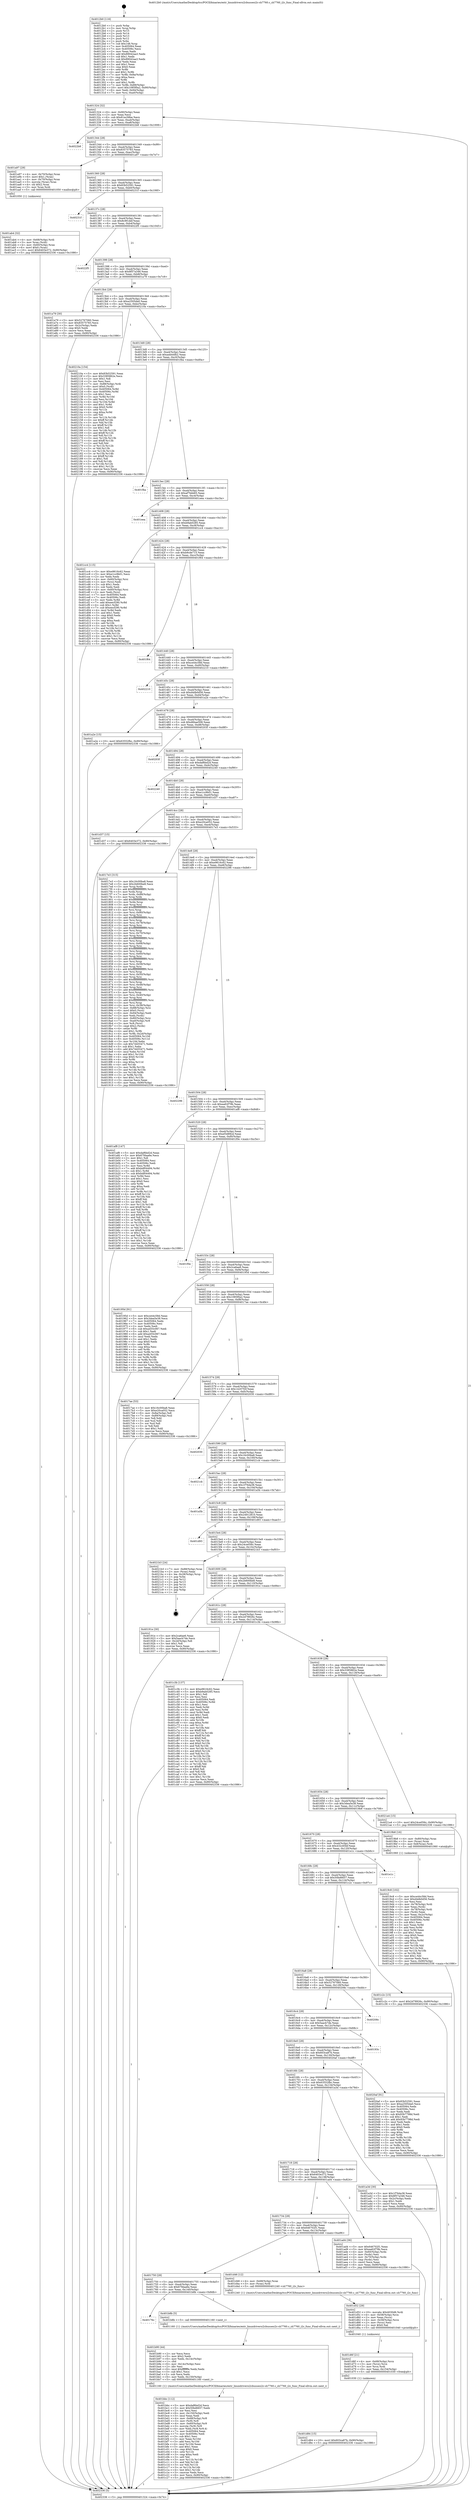 digraph "0x4012b0" {
  label = "0x4012b0 (/mnt/c/Users/mathe/Desktop/tcc/POCII/binaries/extr_linuxdriversi2cbussesi2c-sh7760.c_sh7760_i2c_func_Final-ollvm.out::main(0))"
  labelloc = "t"
  node[shape=record]

  Entry [label="",width=0.3,height=0.3,shape=circle,fillcolor=black,style=filled]
  "0x401324" [label="{
     0x401324 [32]\l
     | [instrs]\l
     &nbsp;&nbsp;0x401324 \<+6\>: mov -0x90(%rbp),%eax\l
     &nbsp;&nbsp;0x40132a \<+2\>: mov %eax,%ecx\l
     &nbsp;&nbsp;0x40132c \<+6\>: sub $0x81ec58be,%ecx\l
     &nbsp;&nbsp;0x401332 \<+6\>: mov %eax,-0xa4(%rbp)\l
     &nbsp;&nbsp;0x401338 \<+6\>: mov %ecx,-0xa8(%rbp)\l
     &nbsp;&nbsp;0x40133e \<+6\>: je 00000000004022b8 \<main+0x1008\>\l
  }"]
  "0x4022b8" [label="{
     0x4022b8\l
  }", style=dashed]
  "0x401344" [label="{
     0x401344 [28]\l
     | [instrs]\l
     &nbsp;&nbsp;0x401344 \<+5\>: jmp 0000000000401349 \<main+0x99\>\l
     &nbsp;&nbsp;0x401349 \<+6\>: mov -0xa4(%rbp),%eax\l
     &nbsp;&nbsp;0x40134f \<+5\>: sub $0x83575783,%eax\l
     &nbsp;&nbsp;0x401354 \<+6\>: mov %eax,-0xac(%rbp)\l
     &nbsp;&nbsp;0x40135a \<+6\>: je 0000000000401a97 \<main+0x7e7\>\l
  }"]
  Exit [label="",width=0.3,height=0.3,shape=circle,fillcolor=black,style=filled,peripheries=2]
  "0x401a97" [label="{
     0x401a97 [29]\l
     | [instrs]\l
     &nbsp;&nbsp;0x401a97 \<+4\>: mov -0x70(%rbp),%rax\l
     &nbsp;&nbsp;0x401a9b \<+6\>: movl $0x1,(%rax)\l
     &nbsp;&nbsp;0x401aa1 \<+4\>: mov -0x70(%rbp),%rax\l
     &nbsp;&nbsp;0x401aa5 \<+3\>: movslq (%rax),%rax\l
     &nbsp;&nbsp;0x401aa8 \<+4\>: shl $0x2,%rax\l
     &nbsp;&nbsp;0x401aac \<+3\>: mov %rax,%rdi\l
     &nbsp;&nbsp;0x401aaf \<+5\>: call 0000000000401050 \<malloc@plt\>\l
     | [calls]\l
     &nbsp;&nbsp;0x401050 \{1\} (unknown)\l
  }"]
  "0x401360" [label="{
     0x401360 [28]\l
     | [instrs]\l
     &nbsp;&nbsp;0x401360 \<+5\>: jmp 0000000000401365 \<main+0xb5\>\l
     &nbsp;&nbsp;0x401365 \<+6\>: mov -0xa4(%rbp),%eax\l
     &nbsp;&nbsp;0x40136b \<+5\>: sub $0x83b52591,%eax\l
     &nbsp;&nbsp;0x401370 \<+6\>: mov %eax,-0xb0(%rbp)\l
     &nbsp;&nbsp;0x401376 \<+6\>: je 000000000040231f \<main+0x106f\>\l
  }"]
  "0x401d84" [label="{
     0x401d84 [15]\l
     | [instrs]\l
     &nbsp;&nbsp;0x401d84 \<+10\>: movl $0x603ca87b,-0x90(%rbp)\l
     &nbsp;&nbsp;0x401d8e \<+5\>: jmp 0000000000402336 \<main+0x1086\>\l
  }"]
  "0x40231f" [label="{
     0x40231f\l
  }", style=dashed]
  "0x40137c" [label="{
     0x40137c [28]\l
     | [instrs]\l
     &nbsp;&nbsp;0x40137c \<+5\>: jmp 0000000000401381 \<main+0xd1\>\l
     &nbsp;&nbsp;0x401381 \<+6\>: mov -0xa4(%rbp),%eax\l
     &nbsp;&nbsp;0x401387 \<+5\>: sub $0x8c9f1def,%eax\l
     &nbsp;&nbsp;0x40138c \<+6\>: mov %eax,-0xb4(%rbp)\l
     &nbsp;&nbsp;0x401392 \<+6\>: je 00000000004022f5 \<main+0x1045\>\l
  }"]
  "0x401d6f" [label="{
     0x401d6f [21]\l
     | [instrs]\l
     &nbsp;&nbsp;0x401d6f \<+4\>: mov -0x68(%rbp),%rcx\l
     &nbsp;&nbsp;0x401d73 \<+3\>: mov (%rcx),%rcx\l
     &nbsp;&nbsp;0x401d76 \<+3\>: mov %rcx,%rdi\l
     &nbsp;&nbsp;0x401d79 \<+6\>: mov %eax,-0x154(%rbp)\l
     &nbsp;&nbsp;0x401d7f \<+5\>: call 0000000000401030 \<free@plt\>\l
     | [calls]\l
     &nbsp;&nbsp;0x401030 \{1\} (unknown)\l
  }"]
  "0x4022f5" [label="{
     0x4022f5\l
  }", style=dashed]
  "0x401398" [label="{
     0x401398 [28]\l
     | [instrs]\l
     &nbsp;&nbsp;0x401398 \<+5\>: jmp 000000000040139d \<main+0xed\>\l
     &nbsp;&nbsp;0x40139d \<+6\>: mov -0xa4(%rbp),%eax\l
     &nbsp;&nbsp;0x4013a3 \<+5\>: sub $0x8f57a346,%eax\l
     &nbsp;&nbsp;0x4013a8 \<+6\>: mov %eax,-0xb8(%rbp)\l
     &nbsp;&nbsp;0x4013ae \<+6\>: je 0000000000401a79 \<main+0x7c9\>\l
  }"]
  "0x401d52" [label="{
     0x401d52 [29]\l
     | [instrs]\l
     &nbsp;&nbsp;0x401d52 \<+10\>: movabs $0x4030d6,%rdi\l
     &nbsp;&nbsp;0x401d5c \<+4\>: mov -0x58(%rbp),%rcx\l
     &nbsp;&nbsp;0x401d60 \<+2\>: mov %eax,(%rcx)\l
     &nbsp;&nbsp;0x401d62 \<+4\>: mov -0x58(%rbp),%rcx\l
     &nbsp;&nbsp;0x401d66 \<+2\>: mov (%rcx),%esi\l
     &nbsp;&nbsp;0x401d68 \<+2\>: mov $0x0,%al\l
     &nbsp;&nbsp;0x401d6a \<+5\>: call 0000000000401040 \<printf@plt\>\l
     | [calls]\l
     &nbsp;&nbsp;0x401040 \{1\} (unknown)\l
  }"]
  "0x401a79" [label="{
     0x401a79 [30]\l
     | [instrs]\l
     &nbsp;&nbsp;0x401a79 \<+5\>: mov $0x52767060,%eax\l
     &nbsp;&nbsp;0x401a7e \<+5\>: mov $0x83575783,%ecx\l
     &nbsp;&nbsp;0x401a83 \<+3\>: mov -0x2c(%rbp),%edx\l
     &nbsp;&nbsp;0x401a86 \<+3\>: cmp $0x0,%edx\l
     &nbsp;&nbsp;0x401a89 \<+3\>: cmove %ecx,%eax\l
     &nbsp;&nbsp;0x401a8c \<+6\>: mov %eax,-0x90(%rbp)\l
     &nbsp;&nbsp;0x401a92 \<+5\>: jmp 0000000000402336 \<main+0x1086\>\l
  }"]
  "0x4013b4" [label="{
     0x4013b4 [28]\l
     | [instrs]\l
     &nbsp;&nbsp;0x4013b4 \<+5\>: jmp 00000000004013b9 \<main+0x109\>\l
     &nbsp;&nbsp;0x4013b9 \<+6\>: mov -0xa4(%rbp),%eax\l
     &nbsp;&nbsp;0x4013bf \<+5\>: sub $0xa2505da0,%eax\l
     &nbsp;&nbsp;0x4013c4 \<+6\>: mov %eax,-0xbc(%rbp)\l
     &nbsp;&nbsp;0x4013ca \<+6\>: je 000000000040210a \<main+0xe5a\>\l
  }"]
  "0x401bbc" [label="{
     0x401bbc [112]\l
     | [instrs]\l
     &nbsp;&nbsp;0x401bbc \<+5\>: mov $0xdaf6bd2d,%ecx\l
     &nbsp;&nbsp;0x401bc1 \<+5\>: mov $0x50bd6657,%edx\l
     &nbsp;&nbsp;0x401bc6 \<+2\>: xor %esi,%esi\l
     &nbsp;&nbsp;0x401bc8 \<+6\>: mov -0x150(%rbp),%edi\l
     &nbsp;&nbsp;0x401bce \<+3\>: imul %eax,%edi\l
     &nbsp;&nbsp;0x401bd1 \<+4\>: mov -0x68(%rbp),%r8\l
     &nbsp;&nbsp;0x401bd5 \<+3\>: mov (%r8),%r8\l
     &nbsp;&nbsp;0x401bd8 \<+4\>: mov -0x60(%rbp),%r9\l
     &nbsp;&nbsp;0x401bdc \<+3\>: movslq (%r9),%r9\l
     &nbsp;&nbsp;0x401bdf \<+4\>: mov %edi,(%r8,%r9,4)\l
     &nbsp;&nbsp;0x401be3 \<+7\>: mov 0x405064,%eax\l
     &nbsp;&nbsp;0x401bea \<+7\>: mov 0x40506c,%edi\l
     &nbsp;&nbsp;0x401bf1 \<+3\>: sub $0x1,%esi\l
     &nbsp;&nbsp;0x401bf4 \<+3\>: mov %eax,%r10d\l
     &nbsp;&nbsp;0x401bf7 \<+3\>: add %esi,%r10d\l
     &nbsp;&nbsp;0x401bfa \<+4\>: imul %r10d,%eax\l
     &nbsp;&nbsp;0x401bfe \<+3\>: and $0x1,%eax\l
     &nbsp;&nbsp;0x401c01 \<+3\>: cmp $0x0,%eax\l
     &nbsp;&nbsp;0x401c04 \<+4\>: sete %r11b\l
     &nbsp;&nbsp;0x401c08 \<+3\>: cmp $0xa,%edi\l
     &nbsp;&nbsp;0x401c0b \<+3\>: setl %bl\l
     &nbsp;&nbsp;0x401c0e \<+3\>: mov %r11b,%r14b\l
     &nbsp;&nbsp;0x401c11 \<+3\>: and %bl,%r14b\l
     &nbsp;&nbsp;0x401c14 \<+3\>: xor %bl,%r11b\l
     &nbsp;&nbsp;0x401c17 \<+3\>: or %r11b,%r14b\l
     &nbsp;&nbsp;0x401c1a \<+4\>: test $0x1,%r14b\l
     &nbsp;&nbsp;0x401c1e \<+3\>: cmovne %edx,%ecx\l
     &nbsp;&nbsp;0x401c21 \<+6\>: mov %ecx,-0x90(%rbp)\l
     &nbsp;&nbsp;0x401c27 \<+5\>: jmp 0000000000402336 \<main+0x1086\>\l
  }"]
  "0x40210a" [label="{
     0x40210a [154]\l
     | [instrs]\l
     &nbsp;&nbsp;0x40210a \<+5\>: mov $0x83b52591,%eax\l
     &nbsp;&nbsp;0x40210f \<+5\>: mov $0x3385862e,%ecx\l
     &nbsp;&nbsp;0x402114 \<+2\>: mov $0x1,%dl\l
     &nbsp;&nbsp;0x402116 \<+2\>: xor %esi,%esi\l
     &nbsp;&nbsp;0x402118 \<+7\>: mov -0x88(%rbp),%rdi\l
     &nbsp;&nbsp;0x40211f \<+6\>: movl $0x0,(%rdi)\l
     &nbsp;&nbsp;0x402125 \<+8\>: mov 0x405064,%r8d\l
     &nbsp;&nbsp;0x40212d \<+8\>: mov 0x40506c,%r9d\l
     &nbsp;&nbsp;0x402135 \<+3\>: sub $0x1,%esi\l
     &nbsp;&nbsp;0x402138 \<+3\>: mov %r8d,%r10d\l
     &nbsp;&nbsp;0x40213b \<+3\>: add %esi,%r10d\l
     &nbsp;&nbsp;0x40213e \<+4\>: imul %r10d,%r8d\l
     &nbsp;&nbsp;0x402142 \<+4\>: and $0x1,%r8d\l
     &nbsp;&nbsp;0x402146 \<+4\>: cmp $0x0,%r8d\l
     &nbsp;&nbsp;0x40214a \<+4\>: sete %r11b\l
     &nbsp;&nbsp;0x40214e \<+4\>: cmp $0xa,%r9d\l
     &nbsp;&nbsp;0x402152 \<+3\>: setl %bl\l
     &nbsp;&nbsp;0x402155 \<+3\>: mov %r11b,%r14b\l
     &nbsp;&nbsp;0x402158 \<+4\>: xor $0xff,%r14b\l
     &nbsp;&nbsp;0x40215c \<+3\>: mov %bl,%r15b\l
     &nbsp;&nbsp;0x40215f \<+4\>: xor $0xff,%r15b\l
     &nbsp;&nbsp;0x402163 \<+3\>: xor $0x1,%dl\l
     &nbsp;&nbsp;0x402166 \<+3\>: mov %r14b,%r12b\l
     &nbsp;&nbsp;0x402169 \<+4\>: and $0xff,%r12b\l
     &nbsp;&nbsp;0x40216d \<+3\>: and %dl,%r11b\l
     &nbsp;&nbsp;0x402170 \<+3\>: mov %r15b,%r13b\l
     &nbsp;&nbsp;0x402173 \<+4\>: and $0xff,%r13b\l
     &nbsp;&nbsp;0x402177 \<+2\>: and %dl,%bl\l
     &nbsp;&nbsp;0x402179 \<+3\>: or %r11b,%r12b\l
     &nbsp;&nbsp;0x40217c \<+3\>: or %bl,%r13b\l
     &nbsp;&nbsp;0x40217f \<+3\>: xor %r13b,%r12b\l
     &nbsp;&nbsp;0x402182 \<+3\>: or %r15b,%r14b\l
     &nbsp;&nbsp;0x402185 \<+4\>: xor $0xff,%r14b\l
     &nbsp;&nbsp;0x402189 \<+3\>: or $0x1,%dl\l
     &nbsp;&nbsp;0x40218c \<+3\>: and %dl,%r14b\l
     &nbsp;&nbsp;0x40218f \<+3\>: or %r14b,%r12b\l
     &nbsp;&nbsp;0x402192 \<+4\>: test $0x1,%r12b\l
     &nbsp;&nbsp;0x402196 \<+3\>: cmovne %ecx,%eax\l
     &nbsp;&nbsp;0x402199 \<+6\>: mov %eax,-0x90(%rbp)\l
     &nbsp;&nbsp;0x40219f \<+5\>: jmp 0000000000402336 \<main+0x1086\>\l
  }"]
  "0x4013d0" [label="{
     0x4013d0 [28]\l
     | [instrs]\l
     &nbsp;&nbsp;0x4013d0 \<+5\>: jmp 00000000004013d5 \<main+0x125\>\l
     &nbsp;&nbsp;0x4013d5 \<+6\>: mov -0xa4(%rbp),%eax\l
     &nbsp;&nbsp;0x4013db \<+5\>: sub $0xadd44fb2,%eax\l
     &nbsp;&nbsp;0x4013e0 \<+6\>: mov %eax,-0xc0(%rbp)\l
     &nbsp;&nbsp;0x4013e6 \<+6\>: je 0000000000401fba \<main+0xd0a\>\l
  }"]
  "0x401b90" [label="{
     0x401b90 [44]\l
     | [instrs]\l
     &nbsp;&nbsp;0x401b90 \<+2\>: xor %ecx,%ecx\l
     &nbsp;&nbsp;0x401b92 \<+5\>: mov $0x2,%edx\l
     &nbsp;&nbsp;0x401b97 \<+6\>: mov %edx,-0x14c(%rbp)\l
     &nbsp;&nbsp;0x401b9d \<+1\>: cltd\l
     &nbsp;&nbsp;0x401b9e \<+6\>: mov -0x14c(%rbp),%esi\l
     &nbsp;&nbsp;0x401ba4 \<+2\>: idiv %esi\l
     &nbsp;&nbsp;0x401ba6 \<+6\>: imul $0xfffffffe,%edx,%edx\l
     &nbsp;&nbsp;0x401bac \<+3\>: sub $0x1,%ecx\l
     &nbsp;&nbsp;0x401baf \<+2\>: sub %ecx,%edx\l
     &nbsp;&nbsp;0x401bb1 \<+6\>: mov %edx,-0x150(%rbp)\l
     &nbsp;&nbsp;0x401bb7 \<+5\>: call 0000000000401160 \<next_i\>\l
     | [calls]\l
     &nbsp;&nbsp;0x401160 \{1\} (/mnt/c/Users/mathe/Desktop/tcc/POCII/binaries/extr_linuxdriversi2cbussesi2c-sh7760.c_sh7760_i2c_func_Final-ollvm.out::next_i)\l
  }"]
  "0x401fba" [label="{
     0x401fba\l
  }", style=dashed]
  "0x4013ec" [label="{
     0x4013ec [28]\l
     | [instrs]\l
     &nbsp;&nbsp;0x4013ec \<+5\>: jmp 00000000004013f1 \<main+0x141\>\l
     &nbsp;&nbsp;0x4013f1 \<+6\>: mov -0xa4(%rbp),%eax\l
     &nbsp;&nbsp;0x4013f7 \<+5\>: sub $0xaf7bbb65,%eax\l
     &nbsp;&nbsp;0x4013fc \<+6\>: mov %eax,-0xc4(%rbp)\l
     &nbsp;&nbsp;0x401402 \<+6\>: je 0000000000401eea \<main+0xc3a\>\l
  }"]
  "0x40176c" [label="{
     0x40176c\l
  }", style=dashed]
  "0x401eea" [label="{
     0x401eea\l
  }", style=dashed]
  "0x401408" [label="{
     0x401408 [28]\l
     | [instrs]\l
     &nbsp;&nbsp;0x401408 \<+5\>: jmp 000000000040140d \<main+0x15d\>\l
     &nbsp;&nbsp;0x40140d \<+6\>: mov -0xa4(%rbp),%eax\l
     &nbsp;&nbsp;0x401413 \<+5\>: sub $0xb9ab0285,%eax\l
     &nbsp;&nbsp;0x401418 \<+6\>: mov %eax,-0xc8(%rbp)\l
     &nbsp;&nbsp;0x40141e \<+6\>: je 0000000000401cc4 \<main+0xa14\>\l
  }"]
  "0x401b8b" [label="{
     0x401b8b [5]\l
     | [instrs]\l
     &nbsp;&nbsp;0x401b8b \<+5\>: call 0000000000401160 \<next_i\>\l
     | [calls]\l
     &nbsp;&nbsp;0x401160 \{1\} (/mnt/c/Users/mathe/Desktop/tcc/POCII/binaries/extr_linuxdriversi2cbussesi2c-sh7760.c_sh7760_i2c_func_Final-ollvm.out::next_i)\l
  }"]
  "0x401cc4" [label="{
     0x401cc4 [115]\l
     | [instrs]\l
     &nbsp;&nbsp;0x401cc4 \<+5\>: mov $0xe9616c62,%eax\l
     &nbsp;&nbsp;0x401cc9 \<+5\>: mov $0xe1cc9b01,%ecx\l
     &nbsp;&nbsp;0x401cce \<+2\>: xor %edx,%edx\l
     &nbsp;&nbsp;0x401cd0 \<+4\>: mov -0x60(%rbp),%rsi\l
     &nbsp;&nbsp;0x401cd4 \<+2\>: mov (%rsi),%edi\l
     &nbsp;&nbsp;0x401cd6 \<+3\>: sub $0x1,%edx\l
     &nbsp;&nbsp;0x401cd9 \<+2\>: sub %edx,%edi\l
     &nbsp;&nbsp;0x401cdb \<+4\>: mov -0x60(%rbp),%rsi\l
     &nbsp;&nbsp;0x401cdf \<+2\>: mov %edi,(%rsi)\l
     &nbsp;&nbsp;0x401ce1 \<+7\>: mov 0x405064,%edx\l
     &nbsp;&nbsp;0x401ce8 \<+7\>: mov 0x40506c,%edi\l
     &nbsp;&nbsp;0x401cef \<+3\>: mov %edx,%r8d\l
     &nbsp;&nbsp;0x401cf2 \<+7\>: add $0xeecf290,%r8d\l
     &nbsp;&nbsp;0x401cf9 \<+4\>: sub $0x1,%r8d\l
     &nbsp;&nbsp;0x401cfd \<+7\>: sub $0xeecf290,%r8d\l
     &nbsp;&nbsp;0x401d04 \<+4\>: imul %r8d,%edx\l
     &nbsp;&nbsp;0x401d08 \<+3\>: and $0x1,%edx\l
     &nbsp;&nbsp;0x401d0b \<+3\>: cmp $0x0,%edx\l
     &nbsp;&nbsp;0x401d0e \<+4\>: sete %r9b\l
     &nbsp;&nbsp;0x401d12 \<+3\>: cmp $0xa,%edi\l
     &nbsp;&nbsp;0x401d15 \<+4\>: setl %r10b\l
     &nbsp;&nbsp;0x401d19 \<+3\>: mov %r9b,%r11b\l
     &nbsp;&nbsp;0x401d1c \<+3\>: and %r10b,%r11b\l
     &nbsp;&nbsp;0x401d1f \<+3\>: xor %r10b,%r9b\l
     &nbsp;&nbsp;0x401d22 \<+3\>: or %r9b,%r11b\l
     &nbsp;&nbsp;0x401d25 \<+4\>: test $0x1,%r11b\l
     &nbsp;&nbsp;0x401d29 \<+3\>: cmovne %ecx,%eax\l
     &nbsp;&nbsp;0x401d2c \<+6\>: mov %eax,-0x90(%rbp)\l
     &nbsp;&nbsp;0x401d32 \<+5\>: jmp 0000000000402336 \<main+0x1086\>\l
  }"]
  "0x401424" [label="{
     0x401424 [28]\l
     | [instrs]\l
     &nbsp;&nbsp;0x401424 \<+5\>: jmp 0000000000401429 \<main+0x179\>\l
     &nbsp;&nbsp;0x401429 \<+6\>: mov -0xa4(%rbp),%eax\l
     &nbsp;&nbsp;0x40142f \<+5\>: sub $0xb9cde715,%eax\l
     &nbsp;&nbsp;0x401434 \<+6\>: mov %eax,-0xcc(%rbp)\l
     &nbsp;&nbsp;0x40143a \<+6\>: je 0000000000401f64 \<main+0xcb4\>\l
  }"]
  "0x401750" [label="{
     0x401750 [28]\l
     | [instrs]\l
     &nbsp;&nbsp;0x401750 \<+5\>: jmp 0000000000401755 \<main+0x4a5\>\l
     &nbsp;&nbsp;0x401755 \<+6\>: mov -0xa4(%rbp),%eax\l
     &nbsp;&nbsp;0x40175b \<+5\>: sub $0x67fdaa6e,%eax\l
     &nbsp;&nbsp;0x401760 \<+6\>: mov %eax,-0x140(%rbp)\l
     &nbsp;&nbsp;0x401766 \<+6\>: je 0000000000401b8b \<main+0x8db\>\l
  }"]
  "0x401f64" [label="{
     0x401f64\l
  }", style=dashed]
  "0x401440" [label="{
     0x401440 [28]\l
     | [instrs]\l
     &nbsp;&nbsp;0x401440 \<+5\>: jmp 0000000000401445 \<main+0x195\>\l
     &nbsp;&nbsp;0x401445 \<+6\>: mov -0xa4(%rbp),%eax\l
     &nbsp;&nbsp;0x40144b \<+5\>: sub $0xce44c58d,%eax\l
     &nbsp;&nbsp;0x401450 \<+6\>: mov %eax,-0xd0(%rbp)\l
     &nbsp;&nbsp;0x401456 \<+6\>: je 0000000000402210 \<main+0xf60\>\l
  }"]
  "0x401d46" [label="{
     0x401d46 [12]\l
     | [instrs]\l
     &nbsp;&nbsp;0x401d46 \<+4\>: mov -0x68(%rbp),%rax\l
     &nbsp;&nbsp;0x401d4a \<+3\>: mov (%rax),%rdi\l
     &nbsp;&nbsp;0x401d4d \<+5\>: call 0000000000401240 \<sh7760_i2c_func\>\l
     | [calls]\l
     &nbsp;&nbsp;0x401240 \{1\} (/mnt/c/Users/mathe/Desktop/tcc/POCII/binaries/extr_linuxdriversi2cbussesi2c-sh7760.c_sh7760_i2c_func_Final-ollvm.out::sh7760_i2c_func)\l
  }"]
  "0x402210" [label="{
     0x402210\l
  }", style=dashed]
  "0x40145c" [label="{
     0x40145c [28]\l
     | [instrs]\l
     &nbsp;&nbsp;0x40145c \<+5\>: jmp 0000000000401461 \<main+0x1b1\>\l
     &nbsp;&nbsp;0x401461 \<+6\>: mov -0xa4(%rbp),%eax\l
     &nbsp;&nbsp;0x401467 \<+5\>: sub $0xd4db0d56,%eax\l
     &nbsp;&nbsp;0x40146c \<+6\>: mov %eax,-0xd4(%rbp)\l
     &nbsp;&nbsp;0x401472 \<+6\>: je 0000000000401a2e \<main+0x77e\>\l
  }"]
  "0x401734" [label="{
     0x401734 [28]\l
     | [instrs]\l
     &nbsp;&nbsp;0x401734 \<+5\>: jmp 0000000000401739 \<main+0x489\>\l
     &nbsp;&nbsp;0x401739 \<+6\>: mov -0xa4(%rbp),%eax\l
     &nbsp;&nbsp;0x40173f \<+5\>: sub $0x646702f1,%eax\l
     &nbsp;&nbsp;0x401744 \<+6\>: mov %eax,-0x13c(%rbp)\l
     &nbsp;&nbsp;0x40174a \<+6\>: je 0000000000401d46 \<main+0xa96\>\l
  }"]
  "0x401a2e" [label="{
     0x401a2e [15]\l
     | [instrs]\l
     &nbsp;&nbsp;0x401a2e \<+10\>: movl $0x63552fbc,-0x90(%rbp)\l
     &nbsp;&nbsp;0x401a38 \<+5\>: jmp 0000000000402336 \<main+0x1086\>\l
  }"]
  "0x401478" [label="{
     0x401478 [28]\l
     | [instrs]\l
     &nbsp;&nbsp;0x401478 \<+5\>: jmp 000000000040147d \<main+0x1cd\>\l
     &nbsp;&nbsp;0x40147d \<+6\>: mov -0xa4(%rbp),%eax\l
     &nbsp;&nbsp;0x401483 \<+5\>: sub $0xd6bae508,%eax\l
     &nbsp;&nbsp;0x401488 \<+6\>: mov %eax,-0xd8(%rbp)\l
     &nbsp;&nbsp;0x40148e \<+6\>: je 000000000040203f \<main+0xd8f\>\l
  }"]
  "0x401ad4" [label="{
     0x401ad4 [36]\l
     | [instrs]\l
     &nbsp;&nbsp;0x401ad4 \<+5\>: mov $0x646702f1,%eax\l
     &nbsp;&nbsp;0x401ad9 \<+5\>: mov $0xea62f79b,%ecx\l
     &nbsp;&nbsp;0x401ade \<+4\>: mov -0x60(%rbp),%rdx\l
     &nbsp;&nbsp;0x401ae2 \<+2\>: mov (%rdx),%esi\l
     &nbsp;&nbsp;0x401ae4 \<+4\>: mov -0x70(%rbp),%rdx\l
     &nbsp;&nbsp;0x401ae8 \<+2\>: cmp (%rdx),%esi\l
     &nbsp;&nbsp;0x401aea \<+3\>: cmovl %ecx,%eax\l
     &nbsp;&nbsp;0x401aed \<+6\>: mov %eax,-0x90(%rbp)\l
     &nbsp;&nbsp;0x401af3 \<+5\>: jmp 0000000000402336 \<main+0x1086\>\l
  }"]
  "0x40203f" [label="{
     0x40203f\l
  }", style=dashed]
  "0x401494" [label="{
     0x401494 [28]\l
     | [instrs]\l
     &nbsp;&nbsp;0x401494 \<+5\>: jmp 0000000000401499 \<main+0x1e9\>\l
     &nbsp;&nbsp;0x401499 \<+6\>: mov -0xa4(%rbp),%eax\l
     &nbsp;&nbsp;0x40149f \<+5\>: sub $0xdaf6bd2d,%eax\l
     &nbsp;&nbsp;0x4014a4 \<+6\>: mov %eax,-0xdc(%rbp)\l
     &nbsp;&nbsp;0x4014aa \<+6\>: je 0000000000402240 \<main+0xf90\>\l
  }"]
  "0x401ab4" [label="{
     0x401ab4 [32]\l
     | [instrs]\l
     &nbsp;&nbsp;0x401ab4 \<+4\>: mov -0x68(%rbp),%rdi\l
     &nbsp;&nbsp;0x401ab8 \<+3\>: mov %rax,(%rdi)\l
     &nbsp;&nbsp;0x401abb \<+4\>: mov -0x60(%rbp),%rax\l
     &nbsp;&nbsp;0x401abf \<+6\>: movl $0x0,(%rax)\l
     &nbsp;&nbsp;0x401ac5 \<+10\>: movl $0x6403e372,-0x90(%rbp)\l
     &nbsp;&nbsp;0x401acf \<+5\>: jmp 0000000000402336 \<main+0x1086\>\l
  }"]
  "0x402240" [label="{
     0x402240\l
  }", style=dashed]
  "0x4014b0" [label="{
     0x4014b0 [28]\l
     | [instrs]\l
     &nbsp;&nbsp;0x4014b0 \<+5\>: jmp 00000000004014b5 \<main+0x205\>\l
     &nbsp;&nbsp;0x4014b5 \<+6\>: mov -0xa4(%rbp),%eax\l
     &nbsp;&nbsp;0x4014bb \<+5\>: sub $0xe1cc9b01,%eax\l
     &nbsp;&nbsp;0x4014c0 \<+6\>: mov %eax,-0xe0(%rbp)\l
     &nbsp;&nbsp;0x4014c6 \<+6\>: je 0000000000401d37 \<main+0xa87\>\l
  }"]
  "0x401718" [label="{
     0x401718 [28]\l
     | [instrs]\l
     &nbsp;&nbsp;0x401718 \<+5\>: jmp 000000000040171d \<main+0x46d\>\l
     &nbsp;&nbsp;0x40171d \<+6\>: mov -0xa4(%rbp),%eax\l
     &nbsp;&nbsp;0x401723 \<+5\>: sub $0x6403e372,%eax\l
     &nbsp;&nbsp;0x401728 \<+6\>: mov %eax,-0x138(%rbp)\l
     &nbsp;&nbsp;0x40172e \<+6\>: je 0000000000401ad4 \<main+0x824\>\l
  }"]
  "0x401d37" [label="{
     0x401d37 [15]\l
     | [instrs]\l
     &nbsp;&nbsp;0x401d37 \<+10\>: movl $0x6403e372,-0x90(%rbp)\l
     &nbsp;&nbsp;0x401d41 \<+5\>: jmp 0000000000402336 \<main+0x1086\>\l
  }"]
  "0x4014cc" [label="{
     0x4014cc [28]\l
     | [instrs]\l
     &nbsp;&nbsp;0x4014cc \<+5\>: jmp 00000000004014d1 \<main+0x221\>\l
     &nbsp;&nbsp;0x4014d1 \<+6\>: mov -0xa4(%rbp),%eax\l
     &nbsp;&nbsp;0x4014d7 \<+5\>: sub $0xe20ca052,%eax\l
     &nbsp;&nbsp;0x4014dc \<+6\>: mov %eax,-0xe4(%rbp)\l
     &nbsp;&nbsp;0x4014e2 \<+6\>: je 00000000004017e3 \<main+0x533\>\l
  }"]
  "0x401a3d" [label="{
     0x401a3d [30]\l
     | [instrs]\l
     &nbsp;&nbsp;0x401a3d \<+5\>: mov $0x1f76da38,%eax\l
     &nbsp;&nbsp;0x401a42 \<+5\>: mov $0x8f57a346,%ecx\l
     &nbsp;&nbsp;0x401a47 \<+3\>: mov -0x2c(%rbp),%edx\l
     &nbsp;&nbsp;0x401a4a \<+3\>: cmp $0x1,%edx\l
     &nbsp;&nbsp;0x401a4d \<+3\>: cmovl %ecx,%eax\l
     &nbsp;&nbsp;0x401a50 \<+6\>: mov %eax,-0x90(%rbp)\l
     &nbsp;&nbsp;0x401a56 \<+5\>: jmp 0000000000402336 \<main+0x1086\>\l
  }"]
  "0x4017e3" [label="{
     0x4017e3 [315]\l
     | [instrs]\l
     &nbsp;&nbsp;0x4017e3 \<+5\>: mov $0x16c00ba8,%eax\l
     &nbsp;&nbsp;0x4017e8 \<+5\>: mov $0x2b600be8,%ecx\l
     &nbsp;&nbsp;0x4017ed \<+3\>: mov %rsp,%rdx\l
     &nbsp;&nbsp;0x4017f0 \<+4\>: add $0xfffffffffffffff0,%rdx\l
     &nbsp;&nbsp;0x4017f4 \<+3\>: mov %rdx,%rsp\l
     &nbsp;&nbsp;0x4017f7 \<+7\>: mov %rdx,-0x88(%rbp)\l
     &nbsp;&nbsp;0x4017fe \<+3\>: mov %rsp,%rdx\l
     &nbsp;&nbsp;0x401801 \<+4\>: add $0xfffffffffffffff0,%rdx\l
     &nbsp;&nbsp;0x401805 \<+3\>: mov %rdx,%rsp\l
     &nbsp;&nbsp;0x401808 \<+3\>: mov %rsp,%rsi\l
     &nbsp;&nbsp;0x40180b \<+4\>: add $0xfffffffffffffff0,%rsi\l
     &nbsp;&nbsp;0x40180f \<+3\>: mov %rsi,%rsp\l
     &nbsp;&nbsp;0x401812 \<+4\>: mov %rsi,-0x80(%rbp)\l
     &nbsp;&nbsp;0x401816 \<+3\>: mov %rsp,%rsi\l
     &nbsp;&nbsp;0x401819 \<+4\>: add $0xfffffffffffffff0,%rsi\l
     &nbsp;&nbsp;0x40181d \<+3\>: mov %rsi,%rsp\l
     &nbsp;&nbsp;0x401820 \<+4\>: mov %rsi,-0x78(%rbp)\l
     &nbsp;&nbsp;0x401824 \<+3\>: mov %rsp,%rsi\l
     &nbsp;&nbsp;0x401827 \<+4\>: add $0xfffffffffffffff0,%rsi\l
     &nbsp;&nbsp;0x40182b \<+3\>: mov %rsi,%rsp\l
     &nbsp;&nbsp;0x40182e \<+4\>: mov %rsi,-0x70(%rbp)\l
     &nbsp;&nbsp;0x401832 \<+3\>: mov %rsp,%rsi\l
     &nbsp;&nbsp;0x401835 \<+4\>: add $0xfffffffffffffff0,%rsi\l
     &nbsp;&nbsp;0x401839 \<+3\>: mov %rsi,%rsp\l
     &nbsp;&nbsp;0x40183c \<+4\>: mov %rsi,-0x68(%rbp)\l
     &nbsp;&nbsp;0x401840 \<+3\>: mov %rsp,%rsi\l
     &nbsp;&nbsp;0x401843 \<+4\>: add $0xfffffffffffffff0,%rsi\l
     &nbsp;&nbsp;0x401847 \<+3\>: mov %rsi,%rsp\l
     &nbsp;&nbsp;0x40184a \<+4\>: mov %rsi,-0x60(%rbp)\l
     &nbsp;&nbsp;0x40184e \<+3\>: mov %rsp,%rsi\l
     &nbsp;&nbsp;0x401851 \<+4\>: add $0xfffffffffffffff0,%rsi\l
     &nbsp;&nbsp;0x401855 \<+3\>: mov %rsi,%rsp\l
     &nbsp;&nbsp;0x401858 \<+4\>: mov %rsi,-0x58(%rbp)\l
     &nbsp;&nbsp;0x40185c \<+3\>: mov %rsp,%rsi\l
     &nbsp;&nbsp;0x40185f \<+4\>: add $0xfffffffffffffff0,%rsi\l
     &nbsp;&nbsp;0x401863 \<+3\>: mov %rsi,%rsp\l
     &nbsp;&nbsp;0x401866 \<+4\>: mov %rsi,-0x50(%rbp)\l
     &nbsp;&nbsp;0x40186a \<+3\>: mov %rsp,%rsi\l
     &nbsp;&nbsp;0x40186d \<+4\>: add $0xfffffffffffffff0,%rsi\l
     &nbsp;&nbsp;0x401871 \<+3\>: mov %rsi,%rsp\l
     &nbsp;&nbsp;0x401874 \<+4\>: mov %rsi,-0x48(%rbp)\l
     &nbsp;&nbsp;0x401878 \<+3\>: mov %rsp,%rsi\l
     &nbsp;&nbsp;0x40187b \<+4\>: add $0xfffffffffffffff0,%rsi\l
     &nbsp;&nbsp;0x40187f \<+3\>: mov %rsi,%rsp\l
     &nbsp;&nbsp;0x401882 \<+4\>: mov %rsi,-0x40(%rbp)\l
     &nbsp;&nbsp;0x401886 \<+3\>: mov %rsp,%rsi\l
     &nbsp;&nbsp;0x401889 \<+4\>: add $0xfffffffffffffff0,%rsi\l
     &nbsp;&nbsp;0x40188d \<+3\>: mov %rsi,%rsp\l
     &nbsp;&nbsp;0x401890 \<+4\>: mov %rsi,-0x38(%rbp)\l
     &nbsp;&nbsp;0x401894 \<+7\>: mov -0x88(%rbp),%rsi\l
     &nbsp;&nbsp;0x40189b \<+6\>: movl $0x0,(%rsi)\l
     &nbsp;&nbsp;0x4018a1 \<+6\>: mov -0x94(%rbp),%edi\l
     &nbsp;&nbsp;0x4018a7 \<+2\>: mov %edi,(%rdx)\l
     &nbsp;&nbsp;0x4018a9 \<+4\>: mov -0x80(%rbp),%rsi\l
     &nbsp;&nbsp;0x4018ad \<+7\>: mov -0xa0(%rbp),%r8\l
     &nbsp;&nbsp;0x4018b4 \<+3\>: mov %r8,(%rsi)\l
     &nbsp;&nbsp;0x4018b7 \<+3\>: cmpl $0x2,(%rdx)\l
     &nbsp;&nbsp;0x4018ba \<+4\>: setne %r9b\l
     &nbsp;&nbsp;0x4018be \<+4\>: and $0x1,%r9b\l
     &nbsp;&nbsp;0x4018c2 \<+4\>: mov %r9b,-0x2d(%rbp)\l
     &nbsp;&nbsp;0x4018c6 \<+8\>: mov 0x405064,%r10d\l
     &nbsp;&nbsp;0x4018ce \<+8\>: mov 0x40506c,%r11d\l
     &nbsp;&nbsp;0x4018d6 \<+3\>: mov %r10d,%ebx\l
     &nbsp;&nbsp;0x4018d9 \<+6\>: sub $0x7d455471,%ebx\l
     &nbsp;&nbsp;0x4018df \<+3\>: sub $0x1,%ebx\l
     &nbsp;&nbsp;0x4018e2 \<+6\>: add $0x7d455471,%ebx\l
     &nbsp;&nbsp;0x4018e8 \<+4\>: imul %ebx,%r10d\l
     &nbsp;&nbsp;0x4018ec \<+4\>: and $0x1,%r10d\l
     &nbsp;&nbsp;0x4018f0 \<+4\>: cmp $0x0,%r10d\l
     &nbsp;&nbsp;0x4018f4 \<+4\>: sete %r9b\l
     &nbsp;&nbsp;0x4018f8 \<+4\>: cmp $0xa,%r11d\l
     &nbsp;&nbsp;0x4018fc \<+4\>: setl %r14b\l
     &nbsp;&nbsp;0x401900 \<+3\>: mov %r9b,%r15b\l
     &nbsp;&nbsp;0x401903 \<+3\>: and %r14b,%r15b\l
     &nbsp;&nbsp;0x401906 \<+3\>: xor %r14b,%r9b\l
     &nbsp;&nbsp;0x401909 \<+3\>: or %r9b,%r15b\l
     &nbsp;&nbsp;0x40190c \<+4\>: test $0x1,%r15b\l
     &nbsp;&nbsp;0x401910 \<+3\>: cmovne %ecx,%eax\l
     &nbsp;&nbsp;0x401913 \<+6\>: mov %eax,-0x90(%rbp)\l
     &nbsp;&nbsp;0x401919 \<+5\>: jmp 0000000000402336 \<main+0x1086\>\l
  }"]
  "0x4014e8" [label="{
     0x4014e8 [28]\l
     | [instrs]\l
     &nbsp;&nbsp;0x4014e8 \<+5\>: jmp 00000000004014ed \<main+0x23d\>\l
     &nbsp;&nbsp;0x4014ed \<+6\>: mov -0xa4(%rbp),%eax\l
     &nbsp;&nbsp;0x4014f3 \<+5\>: sub $0xe9616c62,%eax\l
     &nbsp;&nbsp;0x4014f8 \<+6\>: mov %eax,-0xe8(%rbp)\l
     &nbsp;&nbsp;0x4014fe \<+6\>: je 0000000000402296 \<main+0xfe6\>\l
  }"]
  "0x4016fc" [label="{
     0x4016fc [28]\l
     | [instrs]\l
     &nbsp;&nbsp;0x4016fc \<+5\>: jmp 0000000000401701 \<main+0x451\>\l
     &nbsp;&nbsp;0x401701 \<+6\>: mov -0xa4(%rbp),%eax\l
     &nbsp;&nbsp;0x401707 \<+5\>: sub $0x63552fbc,%eax\l
     &nbsp;&nbsp;0x40170c \<+6\>: mov %eax,-0x134(%rbp)\l
     &nbsp;&nbsp;0x401712 \<+6\>: je 0000000000401a3d \<main+0x78d\>\l
  }"]
  "0x402296" [label="{
     0x402296\l
  }", style=dashed]
  "0x401504" [label="{
     0x401504 [28]\l
     | [instrs]\l
     &nbsp;&nbsp;0x401504 \<+5\>: jmp 0000000000401509 \<main+0x259\>\l
     &nbsp;&nbsp;0x401509 \<+6\>: mov -0xa4(%rbp),%eax\l
     &nbsp;&nbsp;0x40150f \<+5\>: sub $0xea62f79b,%eax\l
     &nbsp;&nbsp;0x401514 \<+6\>: mov %eax,-0xec(%rbp)\l
     &nbsp;&nbsp;0x40151a \<+6\>: je 0000000000401af8 \<main+0x848\>\l
  }"]
  "0x4020af" [label="{
     0x4020af [91]\l
     | [instrs]\l
     &nbsp;&nbsp;0x4020af \<+5\>: mov $0x83b52591,%eax\l
     &nbsp;&nbsp;0x4020b4 \<+5\>: mov $0xa2505da0,%ecx\l
     &nbsp;&nbsp;0x4020b9 \<+7\>: mov 0x405064,%edx\l
     &nbsp;&nbsp;0x4020c0 \<+7\>: mov 0x40506c,%esi\l
     &nbsp;&nbsp;0x4020c7 \<+2\>: mov %edx,%edi\l
     &nbsp;&nbsp;0x4020c9 \<+6\>: sub $0x93b7798d,%edi\l
     &nbsp;&nbsp;0x4020cf \<+3\>: sub $0x1,%edi\l
     &nbsp;&nbsp;0x4020d2 \<+6\>: add $0x93b7798d,%edi\l
     &nbsp;&nbsp;0x4020d8 \<+3\>: imul %edi,%edx\l
     &nbsp;&nbsp;0x4020db \<+3\>: and $0x1,%edx\l
     &nbsp;&nbsp;0x4020de \<+3\>: cmp $0x0,%edx\l
     &nbsp;&nbsp;0x4020e1 \<+4\>: sete %r8b\l
     &nbsp;&nbsp;0x4020e5 \<+3\>: cmp $0xa,%esi\l
     &nbsp;&nbsp;0x4020e8 \<+4\>: setl %r9b\l
     &nbsp;&nbsp;0x4020ec \<+3\>: mov %r8b,%r10b\l
     &nbsp;&nbsp;0x4020ef \<+3\>: and %r9b,%r10b\l
     &nbsp;&nbsp;0x4020f2 \<+3\>: xor %r9b,%r8b\l
     &nbsp;&nbsp;0x4020f5 \<+3\>: or %r8b,%r10b\l
     &nbsp;&nbsp;0x4020f8 \<+4\>: test $0x1,%r10b\l
     &nbsp;&nbsp;0x4020fc \<+3\>: cmovne %ecx,%eax\l
     &nbsp;&nbsp;0x4020ff \<+6\>: mov %eax,-0x90(%rbp)\l
     &nbsp;&nbsp;0x402105 \<+5\>: jmp 0000000000402336 \<main+0x1086\>\l
  }"]
  "0x401af8" [label="{
     0x401af8 [147]\l
     | [instrs]\l
     &nbsp;&nbsp;0x401af8 \<+5\>: mov $0xdaf6bd2d,%eax\l
     &nbsp;&nbsp;0x401afd \<+5\>: mov $0x67fdaa6e,%ecx\l
     &nbsp;&nbsp;0x401b02 \<+2\>: mov $0x1,%dl\l
     &nbsp;&nbsp;0x401b04 \<+7\>: mov 0x405064,%esi\l
     &nbsp;&nbsp;0x401b0b \<+7\>: mov 0x40506c,%edi\l
     &nbsp;&nbsp;0x401b12 \<+3\>: mov %esi,%r8d\l
     &nbsp;&nbsp;0x401b15 \<+7\>: add $0xbdf04494,%r8d\l
     &nbsp;&nbsp;0x401b1c \<+4\>: sub $0x1,%r8d\l
     &nbsp;&nbsp;0x401b20 \<+7\>: sub $0xbdf04494,%r8d\l
     &nbsp;&nbsp;0x401b27 \<+4\>: imul %r8d,%esi\l
     &nbsp;&nbsp;0x401b2b \<+3\>: and $0x1,%esi\l
     &nbsp;&nbsp;0x401b2e \<+3\>: cmp $0x0,%esi\l
     &nbsp;&nbsp;0x401b31 \<+4\>: sete %r9b\l
     &nbsp;&nbsp;0x401b35 \<+3\>: cmp $0xa,%edi\l
     &nbsp;&nbsp;0x401b38 \<+4\>: setl %r10b\l
     &nbsp;&nbsp;0x401b3c \<+3\>: mov %r9b,%r11b\l
     &nbsp;&nbsp;0x401b3f \<+4\>: xor $0xff,%r11b\l
     &nbsp;&nbsp;0x401b43 \<+3\>: mov %r10b,%bl\l
     &nbsp;&nbsp;0x401b46 \<+3\>: xor $0xff,%bl\l
     &nbsp;&nbsp;0x401b49 \<+3\>: xor $0x1,%dl\l
     &nbsp;&nbsp;0x401b4c \<+3\>: mov %r11b,%r14b\l
     &nbsp;&nbsp;0x401b4f \<+4\>: and $0xff,%r14b\l
     &nbsp;&nbsp;0x401b53 \<+3\>: and %dl,%r9b\l
     &nbsp;&nbsp;0x401b56 \<+3\>: mov %bl,%r15b\l
     &nbsp;&nbsp;0x401b59 \<+4\>: and $0xff,%r15b\l
     &nbsp;&nbsp;0x401b5d \<+3\>: and %dl,%r10b\l
     &nbsp;&nbsp;0x401b60 \<+3\>: or %r9b,%r14b\l
     &nbsp;&nbsp;0x401b63 \<+3\>: or %r10b,%r15b\l
     &nbsp;&nbsp;0x401b66 \<+3\>: xor %r15b,%r14b\l
     &nbsp;&nbsp;0x401b69 \<+3\>: or %bl,%r11b\l
     &nbsp;&nbsp;0x401b6c \<+4\>: xor $0xff,%r11b\l
     &nbsp;&nbsp;0x401b70 \<+3\>: or $0x1,%dl\l
     &nbsp;&nbsp;0x401b73 \<+3\>: and %dl,%r11b\l
     &nbsp;&nbsp;0x401b76 \<+3\>: or %r11b,%r14b\l
     &nbsp;&nbsp;0x401b79 \<+4\>: test $0x1,%r14b\l
     &nbsp;&nbsp;0x401b7d \<+3\>: cmovne %ecx,%eax\l
     &nbsp;&nbsp;0x401b80 \<+6\>: mov %eax,-0x90(%rbp)\l
     &nbsp;&nbsp;0x401b86 \<+5\>: jmp 0000000000402336 \<main+0x1086\>\l
  }"]
  "0x401520" [label="{
     0x401520 [28]\l
     | [instrs]\l
     &nbsp;&nbsp;0x401520 \<+5\>: jmp 0000000000401525 \<main+0x275\>\l
     &nbsp;&nbsp;0x401525 \<+6\>: mov -0xa4(%rbp),%eax\l
     &nbsp;&nbsp;0x40152b \<+5\>: sub $0xef3d89cd,%eax\l
     &nbsp;&nbsp;0x401530 \<+6\>: mov %eax,-0xf0(%rbp)\l
     &nbsp;&nbsp;0x401536 \<+6\>: je 0000000000401f0e \<main+0xc5e\>\l
  }"]
  "0x4016e0" [label="{
     0x4016e0 [28]\l
     | [instrs]\l
     &nbsp;&nbsp;0x4016e0 \<+5\>: jmp 00000000004016e5 \<main+0x435\>\l
     &nbsp;&nbsp;0x4016e5 \<+6\>: mov -0xa4(%rbp),%eax\l
     &nbsp;&nbsp;0x4016eb \<+5\>: sub $0x603ca87b,%eax\l
     &nbsp;&nbsp;0x4016f0 \<+6\>: mov %eax,-0x130(%rbp)\l
     &nbsp;&nbsp;0x4016f6 \<+6\>: je 00000000004020af \<main+0xdff\>\l
  }"]
  "0x401f0e" [label="{
     0x401f0e\l
  }", style=dashed]
  "0x40153c" [label="{
     0x40153c [28]\l
     | [instrs]\l
     &nbsp;&nbsp;0x40153c \<+5\>: jmp 0000000000401541 \<main+0x291\>\l
     &nbsp;&nbsp;0x401541 \<+6\>: mov -0xa4(%rbp),%eax\l
     &nbsp;&nbsp;0x401547 \<+5\>: sub $0x2ca6ae6,%eax\l
     &nbsp;&nbsp;0x40154c \<+6\>: mov %eax,-0xf4(%rbp)\l
     &nbsp;&nbsp;0x401552 \<+6\>: je 000000000040195d \<main+0x6ad\>\l
  }"]
  "0x40193c" [label="{
     0x40193c\l
  }", style=dashed]
  "0x40195d" [label="{
     0x40195d [91]\l
     | [instrs]\l
     &nbsp;&nbsp;0x40195d \<+5\>: mov $0xce44c58d,%eax\l
     &nbsp;&nbsp;0x401962 \<+5\>: mov $0x3dea5e38,%ecx\l
     &nbsp;&nbsp;0x401967 \<+7\>: mov 0x405064,%edx\l
     &nbsp;&nbsp;0x40196e \<+7\>: mov 0x40506c,%esi\l
     &nbsp;&nbsp;0x401975 \<+2\>: mov %edx,%edi\l
     &nbsp;&nbsp;0x401977 \<+6\>: sub $0xa455c067,%edi\l
     &nbsp;&nbsp;0x40197d \<+3\>: sub $0x1,%edi\l
     &nbsp;&nbsp;0x401980 \<+6\>: add $0xa455c067,%edi\l
     &nbsp;&nbsp;0x401986 \<+3\>: imul %edi,%edx\l
     &nbsp;&nbsp;0x401989 \<+3\>: and $0x1,%edx\l
     &nbsp;&nbsp;0x40198c \<+3\>: cmp $0x0,%edx\l
     &nbsp;&nbsp;0x40198f \<+4\>: sete %r8b\l
     &nbsp;&nbsp;0x401993 \<+3\>: cmp $0xa,%esi\l
     &nbsp;&nbsp;0x401996 \<+4\>: setl %r9b\l
     &nbsp;&nbsp;0x40199a \<+3\>: mov %r8b,%r10b\l
     &nbsp;&nbsp;0x40199d \<+3\>: and %r9b,%r10b\l
     &nbsp;&nbsp;0x4019a0 \<+3\>: xor %r9b,%r8b\l
     &nbsp;&nbsp;0x4019a3 \<+3\>: or %r8b,%r10b\l
     &nbsp;&nbsp;0x4019a6 \<+4\>: test $0x1,%r10b\l
     &nbsp;&nbsp;0x4019aa \<+3\>: cmovne %ecx,%eax\l
     &nbsp;&nbsp;0x4019ad \<+6\>: mov %eax,-0x90(%rbp)\l
     &nbsp;&nbsp;0x4019b3 \<+5\>: jmp 0000000000402336 \<main+0x1086\>\l
  }"]
  "0x401558" [label="{
     0x401558 [28]\l
     | [instrs]\l
     &nbsp;&nbsp;0x401558 \<+5\>: jmp 000000000040155d \<main+0x2ad\>\l
     &nbsp;&nbsp;0x40155d \<+6\>: mov -0xa4(%rbp),%eax\l
     &nbsp;&nbsp;0x401563 \<+5\>: sub $0x1085f0a2,%eax\l
     &nbsp;&nbsp;0x401568 \<+6\>: mov %eax,-0xf8(%rbp)\l
     &nbsp;&nbsp;0x40156e \<+6\>: je 00000000004017ae \<main+0x4fe\>\l
  }"]
  "0x4016c4" [label="{
     0x4016c4 [28]\l
     | [instrs]\l
     &nbsp;&nbsp;0x4016c4 \<+5\>: jmp 00000000004016c9 \<main+0x419\>\l
     &nbsp;&nbsp;0x4016c9 \<+6\>: mov -0xa4(%rbp),%eax\l
     &nbsp;&nbsp;0x4016cf \<+5\>: sub $0x5aacb7de,%eax\l
     &nbsp;&nbsp;0x4016d4 \<+6\>: mov %eax,-0x12c(%rbp)\l
     &nbsp;&nbsp;0x4016da \<+6\>: je 000000000040193c \<main+0x68c\>\l
  }"]
  "0x4017ae" [label="{
     0x4017ae [53]\l
     | [instrs]\l
     &nbsp;&nbsp;0x4017ae \<+5\>: mov $0x16c00ba8,%eax\l
     &nbsp;&nbsp;0x4017b3 \<+5\>: mov $0xe20ca052,%ecx\l
     &nbsp;&nbsp;0x4017b8 \<+6\>: mov -0x8a(%rbp),%dl\l
     &nbsp;&nbsp;0x4017be \<+7\>: mov -0x89(%rbp),%sil\l
     &nbsp;&nbsp;0x4017c5 \<+3\>: mov %dl,%dil\l
     &nbsp;&nbsp;0x4017c8 \<+3\>: and %sil,%dil\l
     &nbsp;&nbsp;0x4017cb \<+3\>: xor %sil,%dl\l
     &nbsp;&nbsp;0x4017ce \<+3\>: or %dl,%dil\l
     &nbsp;&nbsp;0x4017d1 \<+4\>: test $0x1,%dil\l
     &nbsp;&nbsp;0x4017d5 \<+3\>: cmovne %ecx,%eax\l
     &nbsp;&nbsp;0x4017d8 \<+6\>: mov %eax,-0x90(%rbp)\l
     &nbsp;&nbsp;0x4017de \<+5\>: jmp 0000000000402336 \<main+0x1086\>\l
  }"]
  "0x401574" [label="{
     0x401574 [28]\l
     | [instrs]\l
     &nbsp;&nbsp;0x401574 \<+5\>: jmp 0000000000401579 \<main+0x2c9\>\l
     &nbsp;&nbsp;0x401579 \<+6\>: mov -0xa4(%rbp),%eax\l
     &nbsp;&nbsp;0x40157f \<+5\>: sub $0x14207f2f,%eax\l
     &nbsp;&nbsp;0x401584 \<+6\>: mov %eax,-0xfc(%rbp)\l
     &nbsp;&nbsp;0x40158a \<+6\>: je 0000000000402030 \<main+0xd80\>\l
  }"]
  "0x402336" [label="{
     0x402336 [5]\l
     | [instrs]\l
     &nbsp;&nbsp;0x402336 \<+5\>: jmp 0000000000401324 \<main+0x74\>\l
  }"]
  "0x4012b0" [label="{
     0x4012b0 [116]\l
     | [instrs]\l
     &nbsp;&nbsp;0x4012b0 \<+1\>: push %rbp\l
     &nbsp;&nbsp;0x4012b1 \<+3\>: mov %rsp,%rbp\l
     &nbsp;&nbsp;0x4012b4 \<+2\>: push %r15\l
     &nbsp;&nbsp;0x4012b6 \<+2\>: push %r14\l
     &nbsp;&nbsp;0x4012b8 \<+2\>: push %r13\l
     &nbsp;&nbsp;0x4012ba \<+2\>: push %r12\l
     &nbsp;&nbsp;0x4012bc \<+1\>: push %rbx\l
     &nbsp;&nbsp;0x4012bd \<+7\>: sub $0x148,%rsp\l
     &nbsp;&nbsp;0x4012c4 \<+7\>: mov 0x405064,%eax\l
     &nbsp;&nbsp;0x4012cb \<+7\>: mov 0x40506c,%ecx\l
     &nbsp;&nbsp;0x4012d2 \<+2\>: mov %eax,%edx\l
     &nbsp;&nbsp;0x4012d4 \<+6\>: add $0x89042aa3,%edx\l
     &nbsp;&nbsp;0x4012da \<+3\>: sub $0x1,%edx\l
     &nbsp;&nbsp;0x4012dd \<+6\>: sub $0x89042aa3,%edx\l
     &nbsp;&nbsp;0x4012e3 \<+3\>: imul %edx,%eax\l
     &nbsp;&nbsp;0x4012e6 \<+3\>: and $0x1,%eax\l
     &nbsp;&nbsp;0x4012e9 \<+3\>: cmp $0x0,%eax\l
     &nbsp;&nbsp;0x4012ec \<+4\>: sete %r8b\l
     &nbsp;&nbsp;0x4012f0 \<+4\>: and $0x1,%r8b\l
     &nbsp;&nbsp;0x4012f4 \<+7\>: mov %r8b,-0x8a(%rbp)\l
     &nbsp;&nbsp;0x4012fb \<+3\>: cmp $0xa,%ecx\l
     &nbsp;&nbsp;0x4012fe \<+4\>: setl %r8b\l
     &nbsp;&nbsp;0x401302 \<+4\>: and $0x1,%r8b\l
     &nbsp;&nbsp;0x401306 \<+7\>: mov %r8b,-0x89(%rbp)\l
     &nbsp;&nbsp;0x40130d \<+10\>: movl $0x1085f0a2,-0x90(%rbp)\l
     &nbsp;&nbsp;0x401317 \<+6\>: mov %edi,-0x94(%rbp)\l
     &nbsp;&nbsp;0x40131d \<+7\>: mov %rsi,-0xa0(%rbp)\l
  }"]
  "0x40208c" [label="{
     0x40208c\l
  }", style=dashed]
  "0x4016a8" [label="{
     0x4016a8 [28]\l
     | [instrs]\l
     &nbsp;&nbsp;0x4016a8 \<+5\>: jmp 00000000004016ad \<main+0x3fd\>\l
     &nbsp;&nbsp;0x4016ad \<+6\>: mov -0xa4(%rbp),%eax\l
     &nbsp;&nbsp;0x4016b3 \<+5\>: sub $0x52767060,%eax\l
     &nbsp;&nbsp;0x4016b8 \<+6\>: mov %eax,-0x128(%rbp)\l
     &nbsp;&nbsp;0x4016be \<+6\>: je 000000000040208c \<main+0xddc\>\l
  }"]
  "0x402030" [label="{
     0x402030\l
  }", style=dashed]
  "0x401590" [label="{
     0x401590 [28]\l
     | [instrs]\l
     &nbsp;&nbsp;0x401590 \<+5\>: jmp 0000000000401595 \<main+0x2e5\>\l
     &nbsp;&nbsp;0x401595 \<+6\>: mov -0xa4(%rbp),%eax\l
     &nbsp;&nbsp;0x40159b \<+5\>: sub $0x16c00ba8,%eax\l
     &nbsp;&nbsp;0x4015a0 \<+6\>: mov %eax,-0x100(%rbp)\l
     &nbsp;&nbsp;0x4015a6 \<+6\>: je 00000000004021cb \<main+0xf1b\>\l
  }"]
  "0x401c2c" [label="{
     0x401c2c [15]\l
     | [instrs]\l
     &nbsp;&nbsp;0x401c2c \<+10\>: movl $0x2d78926c,-0x90(%rbp)\l
     &nbsp;&nbsp;0x401c36 \<+5\>: jmp 0000000000402336 \<main+0x1086\>\l
  }"]
  "0x4021cb" [label="{
     0x4021cb\l
  }", style=dashed]
  "0x4015ac" [label="{
     0x4015ac [28]\l
     | [instrs]\l
     &nbsp;&nbsp;0x4015ac \<+5\>: jmp 00000000004015b1 \<main+0x301\>\l
     &nbsp;&nbsp;0x4015b1 \<+6\>: mov -0xa4(%rbp),%eax\l
     &nbsp;&nbsp;0x4015b7 \<+5\>: sub $0x1f76da38,%eax\l
     &nbsp;&nbsp;0x4015bc \<+6\>: mov %eax,-0x104(%rbp)\l
     &nbsp;&nbsp;0x4015c2 \<+6\>: je 0000000000401a5b \<main+0x7ab\>\l
  }"]
  "0x40168c" [label="{
     0x40168c [28]\l
     | [instrs]\l
     &nbsp;&nbsp;0x40168c \<+5\>: jmp 0000000000401691 \<main+0x3e1\>\l
     &nbsp;&nbsp;0x401691 \<+6\>: mov -0xa4(%rbp),%eax\l
     &nbsp;&nbsp;0x401697 \<+5\>: sub $0x50bd6657,%eax\l
     &nbsp;&nbsp;0x40169c \<+6\>: mov %eax,-0x124(%rbp)\l
     &nbsp;&nbsp;0x4016a2 \<+6\>: je 0000000000401c2c \<main+0x97c\>\l
  }"]
  "0x401a5b" [label="{
     0x401a5b\l
  }", style=dashed]
  "0x4015c8" [label="{
     0x4015c8 [28]\l
     | [instrs]\l
     &nbsp;&nbsp;0x4015c8 \<+5\>: jmp 00000000004015cd \<main+0x31d\>\l
     &nbsp;&nbsp;0x4015cd \<+6\>: mov -0xa4(%rbp),%eax\l
     &nbsp;&nbsp;0x4015d3 \<+5\>: sub $0x24912810,%eax\l
     &nbsp;&nbsp;0x4015d8 \<+6\>: mov %eax,-0x108(%rbp)\l
     &nbsp;&nbsp;0x4015de \<+6\>: je 0000000000401d93 \<main+0xae3\>\l
  }"]
  "0x401e1c" [label="{
     0x401e1c\l
  }", style=dashed]
  "0x401d93" [label="{
     0x401d93\l
  }", style=dashed]
  "0x4015e4" [label="{
     0x4015e4 [28]\l
     | [instrs]\l
     &nbsp;&nbsp;0x4015e4 \<+5\>: jmp 00000000004015e9 \<main+0x339\>\l
     &nbsp;&nbsp;0x4015e9 \<+6\>: mov -0xa4(%rbp),%eax\l
     &nbsp;&nbsp;0x4015ef \<+5\>: sub $0x24ce056c,%eax\l
     &nbsp;&nbsp;0x4015f4 \<+6\>: mov %eax,-0x10c(%rbp)\l
     &nbsp;&nbsp;0x4015fa \<+6\>: je 00000000004021b3 \<main+0xf03\>\l
  }"]
  "0x4019c8" [label="{
     0x4019c8 [102]\l
     | [instrs]\l
     &nbsp;&nbsp;0x4019c8 \<+5\>: mov $0xce44c58d,%ecx\l
     &nbsp;&nbsp;0x4019cd \<+5\>: mov $0xd4db0d56,%edx\l
     &nbsp;&nbsp;0x4019d2 \<+2\>: xor %esi,%esi\l
     &nbsp;&nbsp;0x4019d4 \<+4\>: mov -0x78(%rbp),%rdi\l
     &nbsp;&nbsp;0x4019d8 \<+2\>: mov %eax,(%rdi)\l
     &nbsp;&nbsp;0x4019da \<+4\>: mov -0x78(%rbp),%rdi\l
     &nbsp;&nbsp;0x4019de \<+2\>: mov (%rdi),%eax\l
     &nbsp;&nbsp;0x4019e0 \<+3\>: mov %eax,-0x2c(%rbp)\l
     &nbsp;&nbsp;0x4019e3 \<+7\>: mov 0x405064,%eax\l
     &nbsp;&nbsp;0x4019ea \<+8\>: mov 0x40506c,%r8d\l
     &nbsp;&nbsp;0x4019f2 \<+3\>: sub $0x1,%esi\l
     &nbsp;&nbsp;0x4019f5 \<+3\>: mov %eax,%r9d\l
     &nbsp;&nbsp;0x4019f8 \<+3\>: add %esi,%r9d\l
     &nbsp;&nbsp;0x4019fb \<+4\>: imul %r9d,%eax\l
     &nbsp;&nbsp;0x4019ff \<+3\>: and $0x1,%eax\l
     &nbsp;&nbsp;0x401a02 \<+3\>: cmp $0x0,%eax\l
     &nbsp;&nbsp;0x401a05 \<+4\>: sete %r10b\l
     &nbsp;&nbsp;0x401a09 \<+4\>: cmp $0xa,%r8d\l
     &nbsp;&nbsp;0x401a0d \<+4\>: setl %r11b\l
     &nbsp;&nbsp;0x401a11 \<+3\>: mov %r10b,%bl\l
     &nbsp;&nbsp;0x401a14 \<+3\>: and %r11b,%bl\l
     &nbsp;&nbsp;0x401a17 \<+3\>: xor %r11b,%r10b\l
     &nbsp;&nbsp;0x401a1a \<+3\>: or %r10b,%bl\l
     &nbsp;&nbsp;0x401a1d \<+3\>: test $0x1,%bl\l
     &nbsp;&nbsp;0x401a20 \<+3\>: cmovne %edx,%ecx\l
     &nbsp;&nbsp;0x401a23 \<+6\>: mov %ecx,-0x90(%rbp)\l
     &nbsp;&nbsp;0x401a29 \<+5\>: jmp 0000000000402336 \<main+0x1086\>\l
  }"]
  "0x4021b3" [label="{
     0x4021b3 [24]\l
     | [instrs]\l
     &nbsp;&nbsp;0x4021b3 \<+7\>: mov -0x88(%rbp),%rax\l
     &nbsp;&nbsp;0x4021ba \<+2\>: mov (%rax),%eax\l
     &nbsp;&nbsp;0x4021bc \<+4\>: lea -0x28(%rbp),%rsp\l
     &nbsp;&nbsp;0x4021c0 \<+1\>: pop %rbx\l
     &nbsp;&nbsp;0x4021c1 \<+2\>: pop %r12\l
     &nbsp;&nbsp;0x4021c3 \<+2\>: pop %r13\l
     &nbsp;&nbsp;0x4021c5 \<+2\>: pop %r14\l
     &nbsp;&nbsp;0x4021c7 \<+2\>: pop %r15\l
     &nbsp;&nbsp;0x4021c9 \<+1\>: pop %rbp\l
     &nbsp;&nbsp;0x4021ca \<+1\>: ret\l
  }"]
  "0x401600" [label="{
     0x401600 [28]\l
     | [instrs]\l
     &nbsp;&nbsp;0x401600 \<+5\>: jmp 0000000000401605 \<main+0x355\>\l
     &nbsp;&nbsp;0x401605 \<+6\>: mov -0xa4(%rbp),%eax\l
     &nbsp;&nbsp;0x40160b \<+5\>: sub $0x2b600be8,%eax\l
     &nbsp;&nbsp;0x401610 \<+6\>: mov %eax,-0x110(%rbp)\l
     &nbsp;&nbsp;0x401616 \<+6\>: je 000000000040191e \<main+0x66e\>\l
  }"]
  "0x401670" [label="{
     0x401670 [28]\l
     | [instrs]\l
     &nbsp;&nbsp;0x401670 \<+5\>: jmp 0000000000401675 \<main+0x3c5\>\l
     &nbsp;&nbsp;0x401675 \<+6\>: mov -0xa4(%rbp),%eax\l
     &nbsp;&nbsp;0x40167b \<+5\>: sub $0x432c65bf,%eax\l
     &nbsp;&nbsp;0x401680 \<+6\>: mov %eax,-0x120(%rbp)\l
     &nbsp;&nbsp;0x401686 \<+6\>: je 0000000000401e1c \<main+0xb6c\>\l
  }"]
  "0x40191e" [label="{
     0x40191e [30]\l
     | [instrs]\l
     &nbsp;&nbsp;0x40191e \<+5\>: mov $0x2ca6ae6,%eax\l
     &nbsp;&nbsp;0x401923 \<+5\>: mov $0x5aacb7de,%ecx\l
     &nbsp;&nbsp;0x401928 \<+3\>: mov -0x2d(%rbp),%dl\l
     &nbsp;&nbsp;0x40192b \<+3\>: test $0x1,%dl\l
     &nbsp;&nbsp;0x40192e \<+3\>: cmovne %ecx,%eax\l
     &nbsp;&nbsp;0x401931 \<+6\>: mov %eax,-0x90(%rbp)\l
     &nbsp;&nbsp;0x401937 \<+5\>: jmp 0000000000402336 \<main+0x1086\>\l
  }"]
  "0x40161c" [label="{
     0x40161c [28]\l
     | [instrs]\l
     &nbsp;&nbsp;0x40161c \<+5\>: jmp 0000000000401621 \<main+0x371\>\l
     &nbsp;&nbsp;0x401621 \<+6\>: mov -0xa4(%rbp),%eax\l
     &nbsp;&nbsp;0x401627 \<+5\>: sub $0x2d78926c,%eax\l
     &nbsp;&nbsp;0x40162c \<+6\>: mov %eax,-0x114(%rbp)\l
     &nbsp;&nbsp;0x401632 \<+6\>: je 0000000000401c3b \<main+0x98b\>\l
  }"]
  "0x4019b8" [label="{
     0x4019b8 [16]\l
     | [instrs]\l
     &nbsp;&nbsp;0x4019b8 \<+4\>: mov -0x80(%rbp),%rax\l
     &nbsp;&nbsp;0x4019bc \<+3\>: mov (%rax),%rax\l
     &nbsp;&nbsp;0x4019bf \<+4\>: mov 0x8(%rax),%rdi\l
     &nbsp;&nbsp;0x4019c3 \<+5\>: call 0000000000401060 \<atoi@plt\>\l
     | [calls]\l
     &nbsp;&nbsp;0x401060 \{1\} (unknown)\l
  }"]
  "0x401c3b" [label="{
     0x401c3b [137]\l
     | [instrs]\l
     &nbsp;&nbsp;0x401c3b \<+5\>: mov $0xe9616c62,%eax\l
     &nbsp;&nbsp;0x401c40 \<+5\>: mov $0xb9ab0285,%ecx\l
     &nbsp;&nbsp;0x401c45 \<+2\>: mov $0x1,%dl\l
     &nbsp;&nbsp;0x401c47 \<+2\>: xor %esi,%esi\l
     &nbsp;&nbsp;0x401c49 \<+7\>: mov 0x405064,%edi\l
     &nbsp;&nbsp;0x401c50 \<+8\>: mov 0x40506c,%r8d\l
     &nbsp;&nbsp;0x401c58 \<+3\>: sub $0x1,%esi\l
     &nbsp;&nbsp;0x401c5b \<+3\>: mov %edi,%r9d\l
     &nbsp;&nbsp;0x401c5e \<+3\>: add %esi,%r9d\l
     &nbsp;&nbsp;0x401c61 \<+4\>: imul %r9d,%edi\l
     &nbsp;&nbsp;0x401c65 \<+3\>: and $0x1,%edi\l
     &nbsp;&nbsp;0x401c68 \<+3\>: cmp $0x0,%edi\l
     &nbsp;&nbsp;0x401c6b \<+4\>: sete %r10b\l
     &nbsp;&nbsp;0x401c6f \<+4\>: cmp $0xa,%r8d\l
     &nbsp;&nbsp;0x401c73 \<+4\>: setl %r11b\l
     &nbsp;&nbsp;0x401c77 \<+3\>: mov %r10b,%bl\l
     &nbsp;&nbsp;0x401c7a \<+3\>: xor $0xff,%bl\l
     &nbsp;&nbsp;0x401c7d \<+3\>: mov %r11b,%r14b\l
     &nbsp;&nbsp;0x401c80 \<+4\>: xor $0xff,%r14b\l
     &nbsp;&nbsp;0x401c84 \<+3\>: xor $0x0,%dl\l
     &nbsp;&nbsp;0x401c87 \<+3\>: mov %bl,%r15b\l
     &nbsp;&nbsp;0x401c8a \<+4\>: and $0x0,%r15b\l
     &nbsp;&nbsp;0x401c8e \<+3\>: and %dl,%r10b\l
     &nbsp;&nbsp;0x401c91 \<+3\>: mov %r14b,%r12b\l
     &nbsp;&nbsp;0x401c94 \<+4\>: and $0x0,%r12b\l
     &nbsp;&nbsp;0x401c98 \<+3\>: and %dl,%r11b\l
     &nbsp;&nbsp;0x401c9b \<+3\>: or %r10b,%r15b\l
     &nbsp;&nbsp;0x401c9e \<+3\>: or %r11b,%r12b\l
     &nbsp;&nbsp;0x401ca1 \<+3\>: xor %r12b,%r15b\l
     &nbsp;&nbsp;0x401ca4 \<+3\>: or %r14b,%bl\l
     &nbsp;&nbsp;0x401ca7 \<+3\>: xor $0xff,%bl\l
     &nbsp;&nbsp;0x401caa \<+3\>: or $0x0,%dl\l
     &nbsp;&nbsp;0x401cad \<+2\>: and %dl,%bl\l
     &nbsp;&nbsp;0x401caf \<+3\>: or %bl,%r15b\l
     &nbsp;&nbsp;0x401cb2 \<+4\>: test $0x1,%r15b\l
     &nbsp;&nbsp;0x401cb6 \<+3\>: cmovne %ecx,%eax\l
     &nbsp;&nbsp;0x401cb9 \<+6\>: mov %eax,-0x90(%rbp)\l
     &nbsp;&nbsp;0x401cbf \<+5\>: jmp 0000000000402336 \<main+0x1086\>\l
  }"]
  "0x401638" [label="{
     0x401638 [28]\l
     | [instrs]\l
     &nbsp;&nbsp;0x401638 \<+5\>: jmp 000000000040163d \<main+0x38d\>\l
     &nbsp;&nbsp;0x40163d \<+6\>: mov -0xa4(%rbp),%eax\l
     &nbsp;&nbsp;0x401643 \<+5\>: sub $0x3385862e,%eax\l
     &nbsp;&nbsp;0x401648 \<+6\>: mov %eax,-0x118(%rbp)\l
     &nbsp;&nbsp;0x40164e \<+6\>: je 00000000004021a4 \<main+0xef4\>\l
  }"]
  "0x401654" [label="{
     0x401654 [28]\l
     | [instrs]\l
     &nbsp;&nbsp;0x401654 \<+5\>: jmp 0000000000401659 \<main+0x3a9\>\l
     &nbsp;&nbsp;0x401659 \<+6\>: mov -0xa4(%rbp),%eax\l
     &nbsp;&nbsp;0x40165f \<+5\>: sub $0x3dea5e38,%eax\l
     &nbsp;&nbsp;0x401664 \<+6\>: mov %eax,-0x11c(%rbp)\l
     &nbsp;&nbsp;0x40166a \<+6\>: je 00000000004019b8 \<main+0x708\>\l
  }"]
  "0x4021a4" [label="{
     0x4021a4 [15]\l
     | [instrs]\l
     &nbsp;&nbsp;0x4021a4 \<+10\>: movl $0x24ce056c,-0x90(%rbp)\l
     &nbsp;&nbsp;0x4021ae \<+5\>: jmp 0000000000402336 \<main+0x1086\>\l
  }"]
  Entry -> "0x4012b0" [label=" 1"]
  "0x401324" -> "0x4022b8" [label=" 0"]
  "0x401324" -> "0x401344" [label=" 22"]
  "0x4021b3" -> Exit [label=" 1"]
  "0x401344" -> "0x401a97" [label=" 1"]
  "0x401344" -> "0x401360" [label=" 21"]
  "0x4021a4" -> "0x402336" [label=" 1"]
  "0x401360" -> "0x40231f" [label=" 0"]
  "0x401360" -> "0x40137c" [label=" 21"]
  "0x40210a" -> "0x402336" [label=" 1"]
  "0x40137c" -> "0x4022f5" [label=" 0"]
  "0x40137c" -> "0x401398" [label=" 21"]
  "0x4020af" -> "0x402336" [label=" 1"]
  "0x401398" -> "0x401a79" [label=" 1"]
  "0x401398" -> "0x4013b4" [label=" 20"]
  "0x401d84" -> "0x402336" [label=" 1"]
  "0x4013b4" -> "0x40210a" [label=" 1"]
  "0x4013b4" -> "0x4013d0" [label=" 19"]
  "0x401d6f" -> "0x401d84" [label=" 1"]
  "0x4013d0" -> "0x401fba" [label=" 0"]
  "0x4013d0" -> "0x4013ec" [label=" 19"]
  "0x401d52" -> "0x401d6f" [label=" 1"]
  "0x4013ec" -> "0x401eea" [label=" 0"]
  "0x4013ec" -> "0x401408" [label=" 19"]
  "0x401d46" -> "0x401d52" [label=" 1"]
  "0x401408" -> "0x401cc4" [label=" 1"]
  "0x401408" -> "0x401424" [label=" 18"]
  "0x401d37" -> "0x402336" [label=" 1"]
  "0x401424" -> "0x401f64" [label=" 0"]
  "0x401424" -> "0x401440" [label=" 18"]
  "0x401c3b" -> "0x402336" [label=" 1"]
  "0x401440" -> "0x402210" [label=" 0"]
  "0x401440" -> "0x40145c" [label=" 18"]
  "0x401c2c" -> "0x402336" [label=" 1"]
  "0x40145c" -> "0x401a2e" [label=" 1"]
  "0x40145c" -> "0x401478" [label=" 17"]
  "0x401b90" -> "0x401bbc" [label=" 1"]
  "0x401478" -> "0x40203f" [label=" 0"]
  "0x401478" -> "0x401494" [label=" 17"]
  "0x401b8b" -> "0x401b90" [label=" 1"]
  "0x401494" -> "0x402240" [label=" 0"]
  "0x401494" -> "0x4014b0" [label=" 17"]
  "0x401750" -> "0x401b8b" [label=" 1"]
  "0x4014b0" -> "0x401d37" [label=" 1"]
  "0x4014b0" -> "0x4014cc" [label=" 16"]
  "0x401cc4" -> "0x402336" [label=" 1"]
  "0x4014cc" -> "0x4017e3" [label=" 1"]
  "0x4014cc" -> "0x4014e8" [label=" 15"]
  "0x401734" -> "0x401750" [label=" 1"]
  "0x4014e8" -> "0x402296" [label=" 0"]
  "0x4014e8" -> "0x401504" [label=" 15"]
  "0x401bbc" -> "0x402336" [label=" 1"]
  "0x401504" -> "0x401af8" [label=" 1"]
  "0x401504" -> "0x401520" [label=" 14"]
  "0x401af8" -> "0x402336" [label=" 1"]
  "0x401520" -> "0x401f0e" [label=" 0"]
  "0x401520" -> "0x40153c" [label=" 14"]
  "0x401718" -> "0x401734" [label=" 2"]
  "0x40153c" -> "0x40195d" [label=" 1"]
  "0x40153c" -> "0x401558" [label=" 13"]
  "0x401718" -> "0x401ad4" [label=" 2"]
  "0x401558" -> "0x4017ae" [label=" 1"]
  "0x401558" -> "0x401574" [label=" 12"]
  "0x4017ae" -> "0x402336" [label=" 1"]
  "0x4012b0" -> "0x401324" [label=" 1"]
  "0x402336" -> "0x401324" [label=" 21"]
  "0x401ab4" -> "0x402336" [label=" 1"]
  "0x4017e3" -> "0x402336" [label=" 1"]
  "0x401a97" -> "0x401ab4" [label=" 1"]
  "0x401574" -> "0x402030" [label=" 0"]
  "0x401574" -> "0x401590" [label=" 12"]
  "0x401a3d" -> "0x402336" [label=" 1"]
  "0x401590" -> "0x4021cb" [label=" 0"]
  "0x401590" -> "0x4015ac" [label=" 12"]
  "0x4016fc" -> "0x401718" [label=" 4"]
  "0x4015ac" -> "0x401a5b" [label=" 0"]
  "0x4015ac" -> "0x4015c8" [label=" 12"]
  "0x401734" -> "0x401d46" [label=" 1"]
  "0x4015c8" -> "0x401d93" [label=" 0"]
  "0x4015c8" -> "0x4015e4" [label=" 12"]
  "0x4016e0" -> "0x4016fc" [label=" 5"]
  "0x4015e4" -> "0x4021b3" [label=" 1"]
  "0x4015e4" -> "0x401600" [label=" 11"]
  "0x401ad4" -> "0x402336" [label=" 2"]
  "0x401600" -> "0x40191e" [label=" 1"]
  "0x401600" -> "0x40161c" [label=" 10"]
  "0x40191e" -> "0x402336" [label=" 1"]
  "0x40195d" -> "0x402336" [label=" 1"]
  "0x4016c4" -> "0x4016e0" [label=" 6"]
  "0x40161c" -> "0x401c3b" [label=" 1"]
  "0x40161c" -> "0x401638" [label=" 9"]
  "0x4016c4" -> "0x40193c" [label=" 0"]
  "0x401638" -> "0x4021a4" [label=" 1"]
  "0x401638" -> "0x401654" [label=" 8"]
  "0x401750" -> "0x40176c" [label=" 0"]
  "0x401654" -> "0x4019b8" [label=" 1"]
  "0x401654" -> "0x401670" [label=" 7"]
  "0x4019b8" -> "0x4019c8" [label=" 1"]
  "0x4019c8" -> "0x402336" [label=" 1"]
  "0x401a2e" -> "0x402336" [label=" 1"]
  "0x4016e0" -> "0x4020af" [label=" 1"]
  "0x401670" -> "0x401e1c" [label=" 0"]
  "0x401670" -> "0x40168c" [label=" 7"]
  "0x4016fc" -> "0x401a3d" [label=" 1"]
  "0x40168c" -> "0x401c2c" [label=" 1"]
  "0x40168c" -> "0x4016a8" [label=" 6"]
  "0x401a79" -> "0x402336" [label=" 1"]
  "0x4016a8" -> "0x40208c" [label=" 0"]
  "0x4016a8" -> "0x4016c4" [label=" 6"]
}
